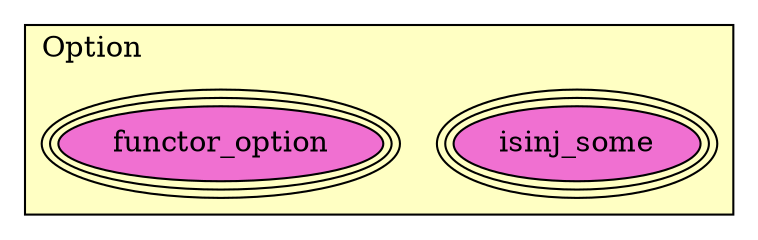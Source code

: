 digraph HoTT_Types_Option {
  graph [ratio=0.5]
  node [style=filled]
Option_isinj_some [label="isinj_some", URL=<Option.html#isinj_some>, peripheries=3, fillcolor="#F070D1"] ;
Option_functor_option [label="functor_option", URL=<Option.html#functor_option>, peripheries=3, fillcolor="#F070D1"] ;
subgraph cluster_Option { label="Option"; fillcolor="#FFFFC3"; labeljust=l; style=filled 
Option_functor_option; Option_isinj_some; };
} /* END */

